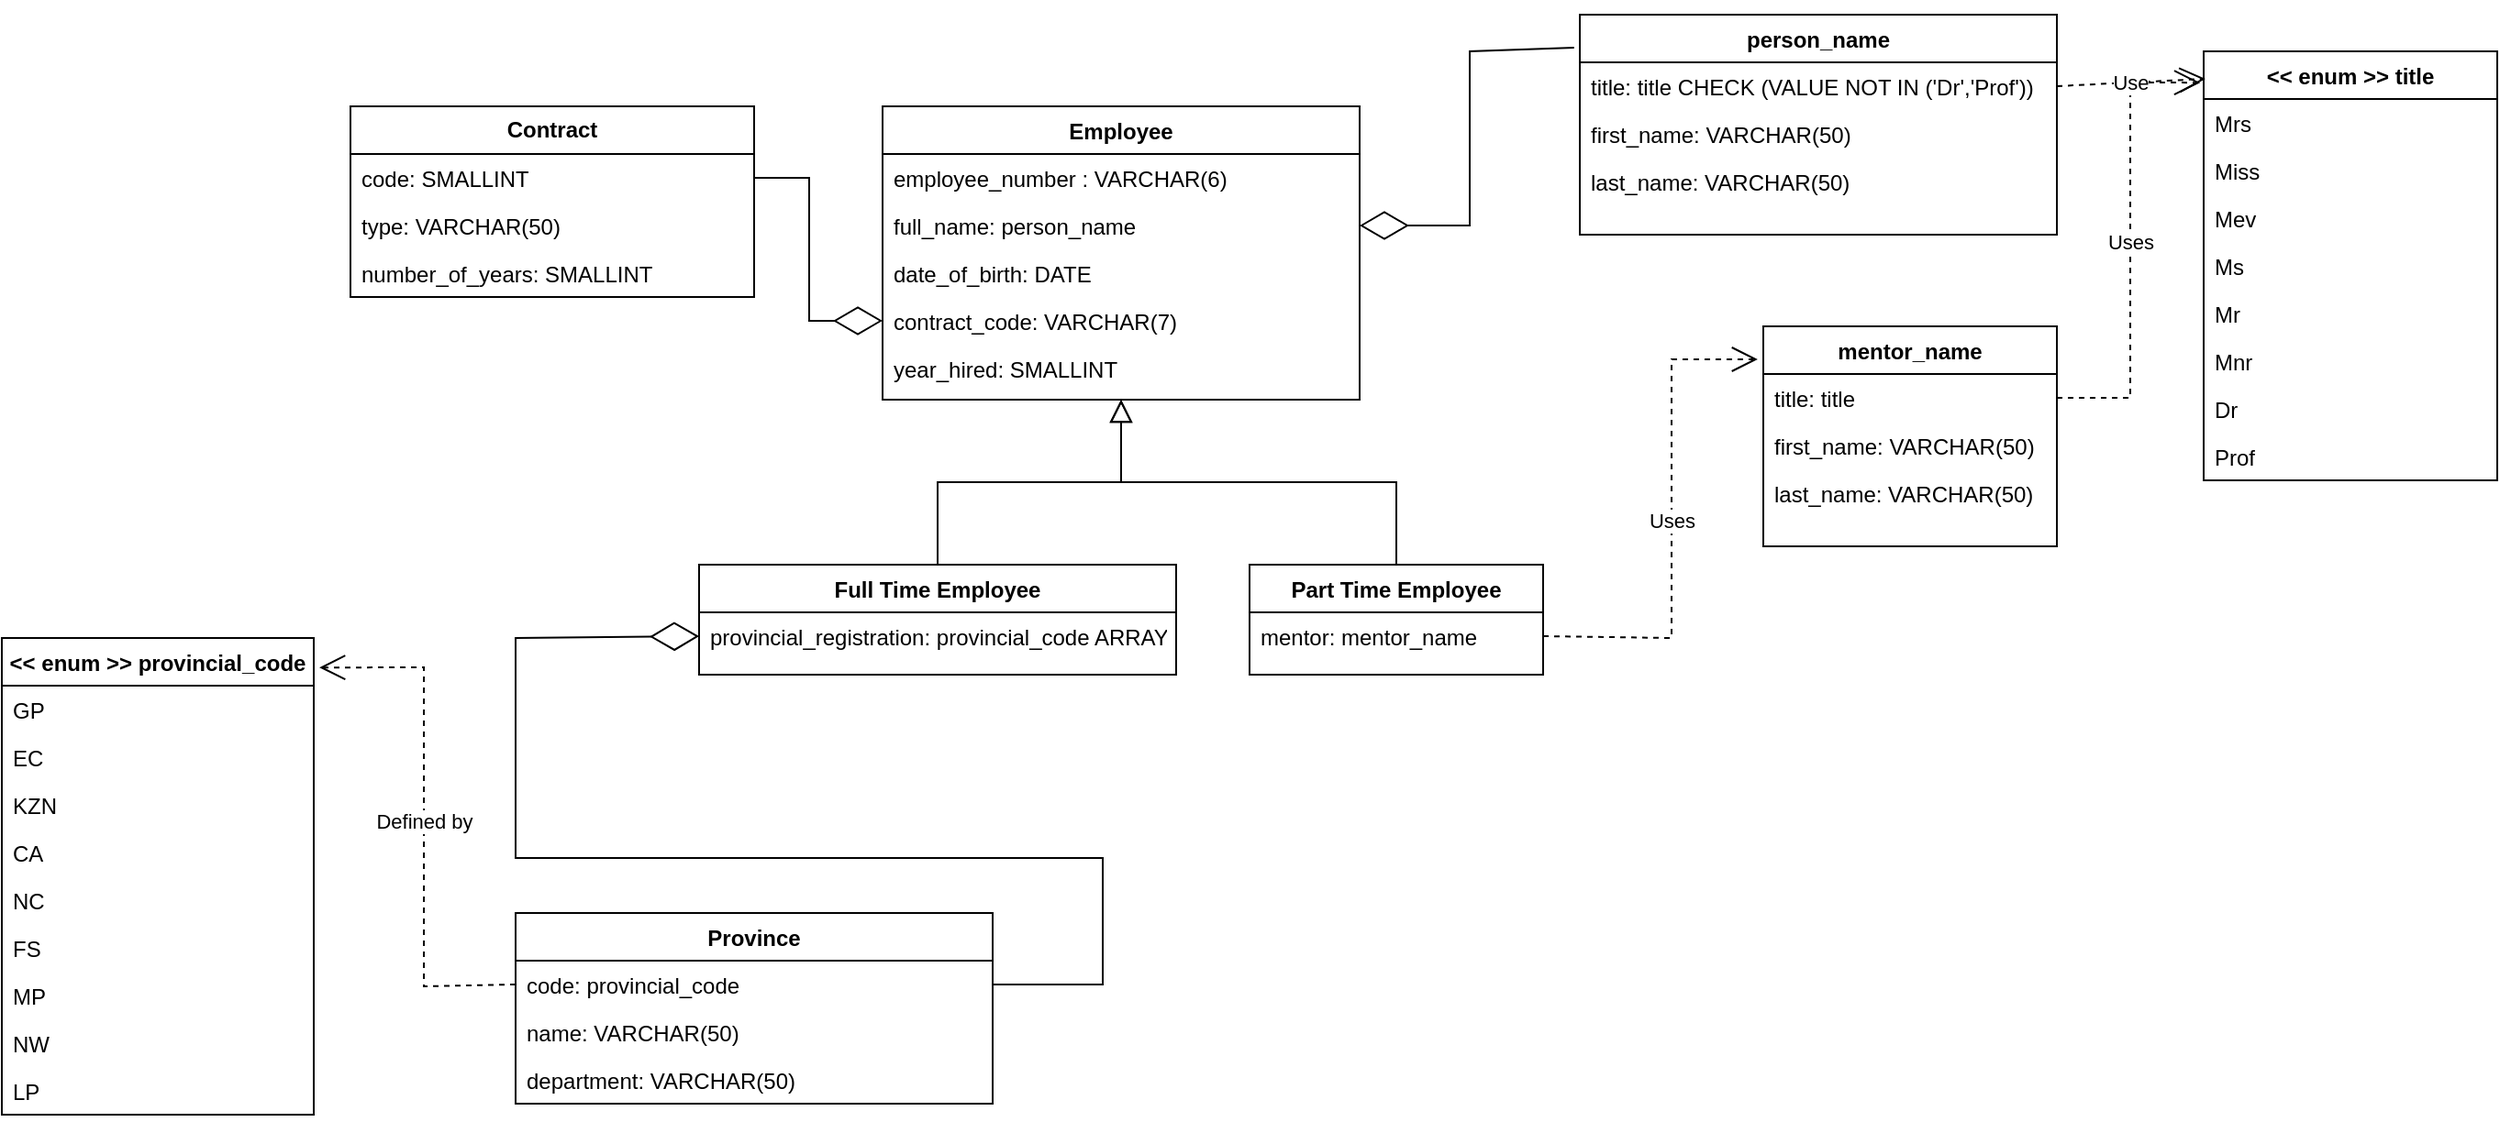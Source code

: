 <mxfile version="28.0.9">
  <diagram id="C5RBs43oDa-KdzZeNtuy" name="Page-1">
    <mxGraphModel dx="1772" dy="661" grid="1" gridSize="10" guides="1" tooltips="1" connect="1" arrows="1" fold="1" page="1" pageScale="1" pageWidth="827" pageHeight="1169" math="0" shadow="0">
      <root>
        <mxCell id="WIyWlLk6GJQsqaUBKTNV-0" />
        <mxCell id="WIyWlLk6GJQsqaUBKTNV-1" parent="WIyWlLk6GJQsqaUBKTNV-0" />
        <mxCell id="zkfFHV4jXpPFQw0GAbJ--0" value="Employee" style="swimlane;fontStyle=1;align=center;verticalAlign=top;childLayout=stackLayout;horizontal=1;startSize=26;horizontalStack=0;resizeParent=1;resizeLast=0;collapsible=1;marginBottom=0;rounded=0;shadow=0;strokeWidth=1;" parent="WIyWlLk6GJQsqaUBKTNV-1" vertex="1">
          <mxGeometry x="120" y="110" width="260" height="160" as="geometry">
            <mxRectangle x="230" y="140" width="160" height="26" as="alternateBounds" />
          </mxGeometry>
        </mxCell>
        <mxCell id="LHLxgU0h4An7xBUu2GYz-0" value="employee_number : VARCHAR(6)" style="text;strokeColor=none;fillColor=none;align=left;verticalAlign=top;spacingLeft=4;spacingRight=4;overflow=hidden;rotatable=0;points=[[0,0.5],[1,0.5]];portConstraint=eastwest;whiteSpace=wrap;html=1;" vertex="1" parent="zkfFHV4jXpPFQw0GAbJ--0">
          <mxGeometry y="26" width="260" height="26" as="geometry" />
        </mxCell>
        <mxCell id="zkfFHV4jXpPFQw0GAbJ--1" value="full_name: person_name" style="text;align=left;verticalAlign=top;spacingLeft=4;spacingRight=4;overflow=hidden;rotatable=0;points=[[0,0.5],[1,0.5]];portConstraint=eastwest;" parent="zkfFHV4jXpPFQw0GAbJ--0" vertex="1">
          <mxGeometry y="52" width="260" height="26" as="geometry" />
        </mxCell>
        <mxCell id="zkfFHV4jXpPFQw0GAbJ--2" value="date_of_birth: DATE" style="text;align=left;verticalAlign=top;spacingLeft=4;spacingRight=4;overflow=hidden;rotatable=0;points=[[0,0.5],[1,0.5]];portConstraint=eastwest;rounded=0;shadow=0;html=0;" parent="zkfFHV4jXpPFQw0GAbJ--0" vertex="1">
          <mxGeometry y="78" width="260" height="26" as="geometry" />
        </mxCell>
        <mxCell id="zkfFHV4jXpPFQw0GAbJ--3" value="contract_code: VARCHAR(7)" style="text;align=left;verticalAlign=top;spacingLeft=4;spacingRight=4;overflow=hidden;rotatable=0;points=[[0,0.5],[1,0.5]];portConstraint=eastwest;rounded=0;shadow=0;html=0;" parent="zkfFHV4jXpPFQw0GAbJ--0" vertex="1">
          <mxGeometry y="104" width="260" height="26" as="geometry" />
        </mxCell>
        <mxCell id="LHLxgU0h4An7xBUu2GYz-1" value="year_hired: SMALLINT" style="text;strokeColor=none;fillColor=none;align=left;verticalAlign=top;spacingLeft=4;spacingRight=4;overflow=hidden;rotatable=0;points=[[0,0.5],[1,0.5]];portConstraint=eastwest;whiteSpace=wrap;html=1;" vertex="1" parent="zkfFHV4jXpPFQw0GAbJ--0">
          <mxGeometry y="130" width="260" height="26" as="geometry" />
        </mxCell>
        <mxCell id="zkfFHV4jXpPFQw0GAbJ--6" value="Full Time Employee" style="swimlane;fontStyle=1;align=center;verticalAlign=top;childLayout=stackLayout;horizontal=1;startSize=26;horizontalStack=0;resizeParent=1;resizeLast=0;collapsible=1;marginBottom=0;rounded=0;shadow=0;strokeWidth=1;" parent="WIyWlLk6GJQsqaUBKTNV-1" vertex="1">
          <mxGeometry x="20" y="360" width="260" height="60" as="geometry">
            <mxRectangle x="130" y="380" width="160" height="26" as="alternateBounds" />
          </mxGeometry>
        </mxCell>
        <mxCell id="zkfFHV4jXpPFQw0GAbJ--8" value="provincial_registration: provincial_code ARRAY" style="text;align=left;verticalAlign=top;spacingLeft=4;spacingRight=4;overflow=hidden;rotatable=0;points=[[0,0.5],[1,0.5]];portConstraint=eastwest;rounded=0;shadow=0;html=0;" parent="zkfFHV4jXpPFQw0GAbJ--6" vertex="1">
          <mxGeometry y="26" width="260" height="26" as="geometry" />
        </mxCell>
        <mxCell id="zkfFHV4jXpPFQw0GAbJ--12" value="" style="endArrow=block;endSize=10;endFill=0;shadow=0;strokeWidth=1;rounded=0;curved=0;edgeStyle=elbowEdgeStyle;elbow=vertical;" parent="WIyWlLk6GJQsqaUBKTNV-1" source="zkfFHV4jXpPFQw0GAbJ--6" target="zkfFHV4jXpPFQw0GAbJ--0" edge="1">
          <mxGeometry width="160" relative="1" as="geometry">
            <mxPoint x="200" y="203" as="sourcePoint" />
            <mxPoint x="200" y="203" as="targetPoint" />
          </mxGeometry>
        </mxCell>
        <mxCell id="zkfFHV4jXpPFQw0GAbJ--13" value="Part Time Employee" style="swimlane;fontStyle=1;align=center;verticalAlign=top;childLayout=stackLayout;horizontal=1;startSize=26;horizontalStack=0;resizeParent=1;resizeLast=0;collapsible=1;marginBottom=0;rounded=0;shadow=0;strokeWidth=1;" parent="WIyWlLk6GJQsqaUBKTNV-1" vertex="1">
          <mxGeometry x="320" y="360" width="160" height="60" as="geometry">
            <mxRectangle x="340" y="380" width="170" height="26" as="alternateBounds" />
          </mxGeometry>
        </mxCell>
        <mxCell id="LHLxgU0h4An7xBUu2GYz-4" value="mentor: mentor_name" style="text;strokeColor=none;fillColor=none;align=left;verticalAlign=top;spacingLeft=4;spacingRight=4;overflow=hidden;rotatable=0;points=[[0,0.5],[1,0.5]];portConstraint=eastwest;whiteSpace=wrap;html=1;" vertex="1" parent="zkfFHV4jXpPFQw0GAbJ--13">
          <mxGeometry y="26" width="160" height="26" as="geometry" />
        </mxCell>
        <mxCell id="zkfFHV4jXpPFQw0GAbJ--16" value="" style="endArrow=block;endSize=10;endFill=0;shadow=0;strokeWidth=1;rounded=0;curved=0;edgeStyle=elbowEdgeStyle;elbow=vertical;" parent="WIyWlLk6GJQsqaUBKTNV-1" source="zkfFHV4jXpPFQw0GAbJ--13" target="zkfFHV4jXpPFQw0GAbJ--0" edge="1">
          <mxGeometry width="160" relative="1" as="geometry">
            <mxPoint x="210" y="373" as="sourcePoint" />
            <mxPoint x="310" y="271" as="targetPoint" />
          </mxGeometry>
        </mxCell>
        <mxCell id="zkfFHV4jXpPFQw0GAbJ--17" value="mentor_name" style="swimlane;fontStyle=1;align=center;verticalAlign=top;childLayout=stackLayout;horizontal=1;startSize=26;horizontalStack=0;resizeParent=1;resizeLast=0;collapsible=1;marginBottom=0;rounded=0;shadow=0;strokeWidth=1;" parent="WIyWlLk6GJQsqaUBKTNV-1" vertex="1">
          <mxGeometry x="600" y="230" width="160" height="120" as="geometry">
            <mxRectangle x="550" y="140" width="160" height="26" as="alternateBounds" />
          </mxGeometry>
        </mxCell>
        <mxCell id="zkfFHV4jXpPFQw0GAbJ--18" value="title: title" style="text;align=left;verticalAlign=top;spacingLeft=4;spacingRight=4;overflow=hidden;rotatable=0;points=[[0,0.5],[1,0.5]];portConstraint=eastwest;" parent="zkfFHV4jXpPFQw0GAbJ--17" vertex="1">
          <mxGeometry y="26" width="160" height="26" as="geometry" />
        </mxCell>
        <mxCell id="zkfFHV4jXpPFQw0GAbJ--19" value="first_name: VARCHAR(50)" style="text;align=left;verticalAlign=top;spacingLeft=4;spacingRight=4;overflow=hidden;rotatable=0;points=[[0,0.5],[1,0.5]];portConstraint=eastwest;rounded=0;shadow=0;html=0;" parent="zkfFHV4jXpPFQw0GAbJ--17" vertex="1">
          <mxGeometry y="52" width="160" height="26" as="geometry" />
        </mxCell>
        <mxCell id="zkfFHV4jXpPFQw0GAbJ--20" value="last_name: VARCHAR(50)" style="text;align=left;verticalAlign=top;spacingLeft=4;spacingRight=4;overflow=hidden;rotatable=0;points=[[0,0.5],[1,0.5]];portConstraint=eastwest;rounded=0;shadow=0;html=0;" parent="zkfFHV4jXpPFQw0GAbJ--17" vertex="1">
          <mxGeometry y="78" width="160" height="26" as="geometry" />
        </mxCell>
        <mxCell id="LHLxgU0h4An7xBUu2GYz-5" value="person_name" style="swimlane;fontStyle=1;align=center;verticalAlign=top;childLayout=stackLayout;horizontal=1;startSize=26;horizontalStack=0;resizeParent=1;resizeLast=0;collapsible=1;marginBottom=0;rounded=0;shadow=0;strokeWidth=1;" vertex="1" parent="WIyWlLk6GJQsqaUBKTNV-1">
          <mxGeometry x="500" y="60" width="260" height="120" as="geometry">
            <mxRectangle x="550" y="140" width="160" height="26" as="alternateBounds" />
          </mxGeometry>
        </mxCell>
        <mxCell id="LHLxgU0h4An7xBUu2GYz-6" value="title: title CHECK (VALUE NOT IN (&#39;Dr&#39;,&#39;Prof&#39;))" style="text;align=left;verticalAlign=top;spacingLeft=4;spacingRight=4;overflow=hidden;rotatable=0;points=[[0,0.5],[1,0.5]];portConstraint=eastwest;" vertex="1" parent="LHLxgU0h4An7xBUu2GYz-5">
          <mxGeometry y="26" width="260" height="26" as="geometry" />
        </mxCell>
        <mxCell id="LHLxgU0h4An7xBUu2GYz-7" value="first_name: VARCHAR(50)" style="text;align=left;verticalAlign=top;spacingLeft=4;spacingRight=4;overflow=hidden;rotatable=0;points=[[0,0.5],[1,0.5]];portConstraint=eastwest;rounded=0;shadow=0;html=0;" vertex="1" parent="LHLxgU0h4An7xBUu2GYz-5">
          <mxGeometry y="52" width="260" height="26" as="geometry" />
        </mxCell>
        <mxCell id="LHLxgU0h4An7xBUu2GYz-8" value="last_name: VARCHAR(50)" style="text;align=left;verticalAlign=top;spacingLeft=4;spacingRight=4;overflow=hidden;rotatable=0;points=[[0,0.5],[1,0.5]];portConstraint=eastwest;rounded=0;shadow=0;html=0;" vertex="1" parent="LHLxgU0h4An7xBUu2GYz-5">
          <mxGeometry y="78" width="260" height="26" as="geometry" />
        </mxCell>
        <mxCell id="LHLxgU0h4An7xBUu2GYz-13" value="&lt;&lt; enum &gt;&gt; title" style="swimlane;fontStyle=1;align=center;verticalAlign=top;childLayout=stackLayout;horizontal=1;startSize=26;horizontalStack=0;resizeParent=1;resizeLast=0;collapsible=1;marginBottom=0;rounded=0;shadow=0;strokeWidth=1;" vertex="1" parent="WIyWlLk6GJQsqaUBKTNV-1">
          <mxGeometry x="840" y="80" width="160" height="234" as="geometry">
            <mxRectangle x="550" y="140" width="160" height="26" as="alternateBounds" />
          </mxGeometry>
        </mxCell>
        <mxCell id="LHLxgU0h4An7xBUu2GYz-14" value="Mrs" style="text;align=left;verticalAlign=top;spacingLeft=4;spacingRight=4;overflow=hidden;rotatable=0;points=[[0,0.5],[1,0.5]];portConstraint=eastwest;" vertex="1" parent="LHLxgU0h4An7xBUu2GYz-13">
          <mxGeometry y="26" width="160" height="26" as="geometry" />
        </mxCell>
        <mxCell id="LHLxgU0h4An7xBUu2GYz-15" value="Miss" style="text;align=left;verticalAlign=top;spacingLeft=4;spacingRight=4;overflow=hidden;rotatable=0;points=[[0,0.5],[1,0.5]];portConstraint=eastwest;rounded=0;shadow=0;html=0;" vertex="1" parent="LHLxgU0h4An7xBUu2GYz-13">
          <mxGeometry y="52" width="160" height="26" as="geometry" />
        </mxCell>
        <mxCell id="LHLxgU0h4An7xBUu2GYz-16" value="Mev" style="text;align=left;verticalAlign=top;spacingLeft=4;spacingRight=4;overflow=hidden;rotatable=0;points=[[0,0.5],[1,0.5]];portConstraint=eastwest;rounded=0;shadow=0;html=0;" vertex="1" parent="LHLxgU0h4An7xBUu2GYz-13">
          <mxGeometry y="78" width="160" height="26" as="geometry" />
        </mxCell>
        <mxCell id="LHLxgU0h4An7xBUu2GYz-17" value="Ms" style="text;strokeColor=none;fillColor=none;align=left;verticalAlign=top;spacingLeft=4;spacingRight=4;overflow=hidden;rotatable=0;points=[[0,0.5],[1,0.5]];portConstraint=eastwest;whiteSpace=wrap;html=1;" vertex="1" parent="LHLxgU0h4An7xBUu2GYz-13">
          <mxGeometry y="104" width="160" height="26" as="geometry" />
        </mxCell>
        <mxCell id="LHLxgU0h4An7xBUu2GYz-18" value="Mr" style="text;strokeColor=none;fillColor=none;align=left;verticalAlign=top;spacingLeft=4;spacingRight=4;overflow=hidden;rotatable=0;points=[[0,0.5],[1,0.5]];portConstraint=eastwest;whiteSpace=wrap;html=1;" vertex="1" parent="LHLxgU0h4An7xBUu2GYz-13">
          <mxGeometry y="130" width="160" height="26" as="geometry" />
        </mxCell>
        <mxCell id="LHLxgU0h4An7xBUu2GYz-19" value="Mnr" style="text;strokeColor=none;fillColor=none;align=left;verticalAlign=top;spacingLeft=4;spacingRight=4;overflow=hidden;rotatable=0;points=[[0,0.5],[1,0.5]];portConstraint=eastwest;whiteSpace=wrap;html=1;" vertex="1" parent="LHLxgU0h4An7xBUu2GYz-13">
          <mxGeometry y="156" width="160" height="26" as="geometry" />
        </mxCell>
        <mxCell id="LHLxgU0h4An7xBUu2GYz-21" value="Dr" style="text;strokeColor=none;fillColor=none;align=left;verticalAlign=top;spacingLeft=4;spacingRight=4;overflow=hidden;rotatable=0;points=[[0,0.5],[1,0.5]];portConstraint=eastwest;whiteSpace=wrap;html=1;" vertex="1" parent="LHLxgU0h4An7xBUu2GYz-13">
          <mxGeometry y="182" width="160" height="26" as="geometry" />
        </mxCell>
        <mxCell id="LHLxgU0h4An7xBUu2GYz-20" value="Prof" style="text;strokeColor=none;fillColor=none;align=left;verticalAlign=top;spacingLeft=4;spacingRight=4;overflow=hidden;rotatable=0;points=[[0,0.5],[1,0.5]];portConstraint=eastwest;whiteSpace=wrap;html=1;" vertex="1" parent="LHLxgU0h4An7xBUu2GYz-13">
          <mxGeometry y="208" width="160" height="26" as="geometry" />
        </mxCell>
        <mxCell id="LHLxgU0h4An7xBUu2GYz-24" value="Contract" style="swimlane;fontStyle=1;childLayout=stackLayout;horizontal=1;startSize=26;fillColor=none;horizontalStack=0;resizeParent=1;resizeParentMax=0;resizeLast=0;collapsible=1;marginBottom=0;whiteSpace=wrap;html=1;" vertex="1" parent="WIyWlLk6GJQsqaUBKTNV-1">
          <mxGeometry x="-170" y="110" width="220" height="104" as="geometry" />
        </mxCell>
        <mxCell id="LHLxgU0h4An7xBUu2GYz-26" value="code: SMALLINT" style="text;strokeColor=none;fillColor=none;align=left;verticalAlign=top;spacingLeft=4;spacingRight=4;overflow=hidden;rotatable=0;points=[[0,0.5],[1,0.5]];portConstraint=eastwest;whiteSpace=wrap;html=1;" vertex="1" parent="LHLxgU0h4An7xBUu2GYz-24">
          <mxGeometry y="26" width="220" height="26" as="geometry" />
        </mxCell>
        <mxCell id="LHLxgU0h4An7xBUu2GYz-27" value="type: VARCHAR(50)" style="text;strokeColor=none;fillColor=none;align=left;verticalAlign=top;spacingLeft=4;spacingRight=4;overflow=hidden;rotatable=0;points=[[0,0.5],[1,0.5]];portConstraint=eastwest;whiteSpace=wrap;html=1;" vertex="1" parent="LHLxgU0h4An7xBUu2GYz-24">
          <mxGeometry y="52" width="220" height="26" as="geometry" />
        </mxCell>
        <mxCell id="LHLxgU0h4An7xBUu2GYz-28" value="number_of_years: SMALLINT" style="text;strokeColor=none;fillColor=none;align=left;verticalAlign=top;spacingLeft=4;spacingRight=4;overflow=hidden;rotatable=0;points=[[0,0.5],[1,0.5]];portConstraint=eastwest;whiteSpace=wrap;html=1;" vertex="1" parent="LHLxgU0h4An7xBUu2GYz-24">
          <mxGeometry y="78" width="220" height="26" as="geometry" />
        </mxCell>
        <mxCell id="LHLxgU0h4An7xBUu2GYz-29" value="&lt;&lt; enum &gt;&gt; provincial_code" style="swimlane;fontStyle=1;align=center;verticalAlign=top;childLayout=stackLayout;horizontal=1;startSize=26;horizontalStack=0;resizeParent=1;resizeLast=0;collapsible=1;marginBottom=0;rounded=0;shadow=0;strokeWidth=1;" vertex="1" parent="WIyWlLk6GJQsqaUBKTNV-1">
          <mxGeometry x="-360" y="400" width="170" height="260" as="geometry">
            <mxRectangle x="550" y="140" width="160" height="26" as="alternateBounds" />
          </mxGeometry>
        </mxCell>
        <mxCell id="LHLxgU0h4An7xBUu2GYz-30" value="GP" style="text;align=left;verticalAlign=top;spacingLeft=4;spacingRight=4;overflow=hidden;rotatable=0;points=[[0,0.5],[1,0.5]];portConstraint=eastwest;" vertex="1" parent="LHLxgU0h4An7xBUu2GYz-29">
          <mxGeometry y="26" width="170" height="26" as="geometry" />
        </mxCell>
        <mxCell id="LHLxgU0h4An7xBUu2GYz-31" value="EC" style="text;align=left;verticalAlign=top;spacingLeft=4;spacingRight=4;overflow=hidden;rotatable=0;points=[[0,0.5],[1,0.5]];portConstraint=eastwest;rounded=0;shadow=0;html=0;" vertex="1" parent="LHLxgU0h4An7xBUu2GYz-29">
          <mxGeometry y="52" width="170" height="26" as="geometry" />
        </mxCell>
        <mxCell id="LHLxgU0h4An7xBUu2GYz-32" value="KZN" style="text;align=left;verticalAlign=top;spacingLeft=4;spacingRight=4;overflow=hidden;rotatable=0;points=[[0,0.5],[1,0.5]];portConstraint=eastwest;rounded=0;shadow=0;html=0;" vertex="1" parent="LHLxgU0h4An7xBUu2GYz-29">
          <mxGeometry y="78" width="170" height="26" as="geometry" />
        </mxCell>
        <mxCell id="LHLxgU0h4An7xBUu2GYz-33" value="CA" style="text;strokeColor=none;fillColor=none;align=left;verticalAlign=top;spacingLeft=4;spacingRight=4;overflow=hidden;rotatable=0;points=[[0,0.5],[1,0.5]];portConstraint=eastwest;whiteSpace=wrap;html=1;" vertex="1" parent="LHLxgU0h4An7xBUu2GYz-29">
          <mxGeometry y="104" width="170" height="26" as="geometry" />
        </mxCell>
        <mxCell id="LHLxgU0h4An7xBUu2GYz-34" value="NC" style="text;strokeColor=none;fillColor=none;align=left;verticalAlign=top;spacingLeft=4;spacingRight=4;overflow=hidden;rotatable=0;points=[[0,0.5],[1,0.5]];portConstraint=eastwest;whiteSpace=wrap;html=1;" vertex="1" parent="LHLxgU0h4An7xBUu2GYz-29">
          <mxGeometry y="130" width="170" height="26" as="geometry" />
        </mxCell>
        <mxCell id="LHLxgU0h4An7xBUu2GYz-35" value="FS" style="text;strokeColor=none;fillColor=none;align=left;verticalAlign=top;spacingLeft=4;spacingRight=4;overflow=hidden;rotatable=0;points=[[0,0.5],[1,0.5]];portConstraint=eastwest;whiteSpace=wrap;html=1;" vertex="1" parent="LHLxgU0h4An7xBUu2GYz-29">
          <mxGeometry y="156" width="170" height="26" as="geometry" />
        </mxCell>
        <mxCell id="LHLxgU0h4An7xBUu2GYz-36" value="MP" style="text;strokeColor=none;fillColor=none;align=left;verticalAlign=top;spacingLeft=4;spacingRight=4;overflow=hidden;rotatable=0;points=[[0,0.5],[1,0.5]];portConstraint=eastwest;whiteSpace=wrap;html=1;" vertex="1" parent="LHLxgU0h4An7xBUu2GYz-29">
          <mxGeometry y="182" width="170" height="26" as="geometry" />
        </mxCell>
        <mxCell id="LHLxgU0h4An7xBUu2GYz-37" value="NW" style="text;strokeColor=none;fillColor=none;align=left;verticalAlign=top;spacingLeft=4;spacingRight=4;overflow=hidden;rotatable=0;points=[[0,0.5],[1,0.5]];portConstraint=eastwest;whiteSpace=wrap;html=1;" vertex="1" parent="LHLxgU0h4An7xBUu2GYz-29">
          <mxGeometry y="208" width="170" height="26" as="geometry" />
        </mxCell>
        <mxCell id="LHLxgU0h4An7xBUu2GYz-38" value="LP" style="text;strokeColor=none;fillColor=none;align=left;verticalAlign=top;spacingLeft=4;spacingRight=4;overflow=hidden;rotatable=0;points=[[0,0.5],[1,0.5]];portConstraint=eastwest;whiteSpace=wrap;html=1;" vertex="1" parent="LHLxgU0h4An7xBUu2GYz-29">
          <mxGeometry y="234" width="170" height="26" as="geometry" />
        </mxCell>
        <mxCell id="LHLxgU0h4An7xBUu2GYz-42" value="" style="endArrow=diamondThin;endFill=0;endSize=24;html=1;rounded=0;entryX=1;entryY=0.5;entryDx=0;entryDy=0;exitX=-0.012;exitY=0.15;exitDx=0;exitDy=0;exitPerimeter=0;" edge="1" parent="WIyWlLk6GJQsqaUBKTNV-1" source="LHLxgU0h4An7xBUu2GYz-5" target="zkfFHV4jXpPFQw0GAbJ--1">
          <mxGeometry width="160" relative="1" as="geometry">
            <mxPoint x="430" y="260" as="sourcePoint" />
            <mxPoint x="590" y="260" as="targetPoint" />
            <Array as="points">
              <mxPoint x="440" y="80" />
              <mxPoint x="440" y="175" />
            </Array>
          </mxGeometry>
        </mxCell>
        <mxCell id="LHLxgU0h4An7xBUu2GYz-44" value="Uses" style="endArrow=open;endSize=12;dashed=1;html=1;rounded=0;exitX=1;exitY=0.5;exitDx=0;exitDy=0;entryX=-0.019;entryY=0.15;entryDx=0;entryDy=0;entryPerimeter=0;" edge="1" parent="WIyWlLk6GJQsqaUBKTNV-1" target="zkfFHV4jXpPFQw0GAbJ--17">
          <mxGeometry x="-0.004" width="160" relative="1" as="geometry">
            <mxPoint x="480" y="399" as="sourcePoint" />
            <mxPoint x="400" y="410" as="targetPoint" />
            <Array as="points">
              <mxPoint x="550" y="400" />
              <mxPoint x="550" y="248" />
            </Array>
            <mxPoint as="offset" />
          </mxGeometry>
        </mxCell>
        <mxCell id="LHLxgU0h4An7xBUu2GYz-45" value="Province" style="swimlane;fontStyle=1;align=center;verticalAlign=top;childLayout=stackLayout;horizontal=1;startSize=26;horizontalStack=0;resizeParent=1;resizeLast=0;collapsible=1;marginBottom=0;rounded=0;shadow=0;strokeWidth=1;" vertex="1" parent="WIyWlLk6GJQsqaUBKTNV-1">
          <mxGeometry x="-80" y="550" width="260" height="104" as="geometry">
            <mxRectangle x="130" y="380" width="160" height="26" as="alternateBounds" />
          </mxGeometry>
        </mxCell>
        <mxCell id="LHLxgU0h4An7xBUu2GYz-46" value="code: provincial_code" style="text;align=left;verticalAlign=top;spacingLeft=4;spacingRight=4;overflow=hidden;rotatable=0;points=[[0,0.5],[1,0.5]];portConstraint=eastwest;" vertex="1" parent="LHLxgU0h4An7xBUu2GYz-45">
          <mxGeometry y="26" width="260" height="26" as="geometry" />
        </mxCell>
        <mxCell id="LHLxgU0h4An7xBUu2GYz-47" value="name: VARCHAR(50)" style="text;align=left;verticalAlign=top;spacingLeft=4;spacingRight=4;overflow=hidden;rotatable=0;points=[[0,0.5],[1,0.5]];portConstraint=eastwest;rounded=0;shadow=0;html=0;" vertex="1" parent="LHLxgU0h4An7xBUu2GYz-45">
          <mxGeometry y="52" width="260" height="26" as="geometry" />
        </mxCell>
        <mxCell id="LHLxgU0h4An7xBUu2GYz-49" value="department: VARCHAR(50)" style="text;strokeColor=none;fillColor=none;align=left;verticalAlign=top;spacingLeft=4;spacingRight=4;overflow=hidden;rotatable=0;points=[[0,0.5],[1,0.5]];portConstraint=eastwest;whiteSpace=wrap;html=1;" vertex="1" parent="LHLxgU0h4An7xBUu2GYz-45">
          <mxGeometry y="78" width="260" height="26" as="geometry" />
        </mxCell>
        <mxCell id="LHLxgU0h4An7xBUu2GYz-50" value="" style="endArrow=diamondThin;endFill=0;endSize=24;html=1;rounded=0;entryX=0;entryY=0.5;entryDx=0;entryDy=0;exitX=1;exitY=0.5;exitDx=0;exitDy=0;" edge="1" parent="WIyWlLk6GJQsqaUBKTNV-1" source="LHLxgU0h4An7xBUu2GYz-46" target="zkfFHV4jXpPFQw0GAbJ--8">
          <mxGeometry width="160" relative="1" as="geometry">
            <mxPoint x="-130" y="680" as="sourcePoint" />
            <mxPoint x="30" y="680" as="targetPoint" />
            <Array as="points">
              <mxPoint x="240" y="589" />
              <mxPoint x="240" y="520" />
              <mxPoint x="-80" y="520" />
              <mxPoint x="-80" y="400" />
            </Array>
          </mxGeometry>
        </mxCell>
        <mxCell id="LHLxgU0h4An7xBUu2GYz-51" value="Defined by" style="endArrow=open;endSize=12;dashed=1;html=1;rounded=0;entryX=1.018;entryY=0.062;entryDx=0;entryDy=0;entryPerimeter=0;exitX=0;exitY=0.5;exitDx=0;exitDy=0;" edge="1" parent="WIyWlLk6GJQsqaUBKTNV-1" source="LHLxgU0h4An7xBUu2GYz-46" target="LHLxgU0h4An7xBUu2GYz-29">
          <mxGeometry width="160" relative="1" as="geometry">
            <mxPoint x="-70" y="410" as="sourcePoint" />
            <mxPoint x="90" y="410" as="targetPoint" />
            <Array as="points">
              <mxPoint x="-130" y="590" />
              <mxPoint x="-130" y="416" />
            </Array>
          </mxGeometry>
        </mxCell>
        <mxCell id="LHLxgU0h4An7xBUu2GYz-52" value="Uses" style="endArrow=open;endSize=12;dashed=1;html=1;rounded=0;entryX=-0.012;entryY=0.073;entryDx=0;entryDy=0;entryPerimeter=0;exitX=1;exitY=0.5;exitDx=0;exitDy=0;" edge="1" parent="WIyWlLk6GJQsqaUBKTNV-1" source="zkfFHV4jXpPFQw0GAbJ--18" target="LHLxgU0h4An7xBUu2GYz-13">
          <mxGeometry x="-0.0" width="160" relative="1" as="geometry">
            <mxPoint x="610" y="340" as="sourcePoint" />
            <mxPoint x="770" y="340" as="targetPoint" />
            <Array as="points">
              <mxPoint x="800" y="269" />
              <mxPoint x="800" y="97" />
            </Array>
            <mxPoint as="offset" />
          </mxGeometry>
        </mxCell>
        <mxCell id="LHLxgU0h4An7xBUu2GYz-53" value="Use" style="endArrow=open;endSize=12;dashed=1;html=1;rounded=0;exitX=1;exitY=0.5;exitDx=0;exitDy=0;entryX=0.006;entryY=0.064;entryDx=0;entryDy=0;entryPerimeter=0;" edge="1" parent="WIyWlLk6GJQsqaUBKTNV-1" source="LHLxgU0h4An7xBUu2GYz-6" target="LHLxgU0h4An7xBUu2GYz-13">
          <mxGeometry width="160" relative="1" as="geometry">
            <mxPoint x="610" y="340" as="sourcePoint" />
            <mxPoint x="770" y="340" as="targetPoint" />
          </mxGeometry>
        </mxCell>
        <mxCell id="LHLxgU0h4An7xBUu2GYz-54" value="" style="endArrow=diamondThin;endFill=0;endSize=24;html=1;rounded=0;entryX=0;entryY=0.5;entryDx=0;entryDy=0;" edge="1" parent="WIyWlLk6GJQsqaUBKTNV-1" target="zkfFHV4jXpPFQw0GAbJ--3">
          <mxGeometry width="160" relative="1" as="geometry">
            <mxPoint x="50" y="149" as="sourcePoint" />
            <mxPoint x="190" y="330" as="targetPoint" />
            <Array as="points">
              <mxPoint x="80" y="149" />
              <mxPoint x="80" y="227" />
            </Array>
          </mxGeometry>
        </mxCell>
      </root>
    </mxGraphModel>
  </diagram>
</mxfile>
